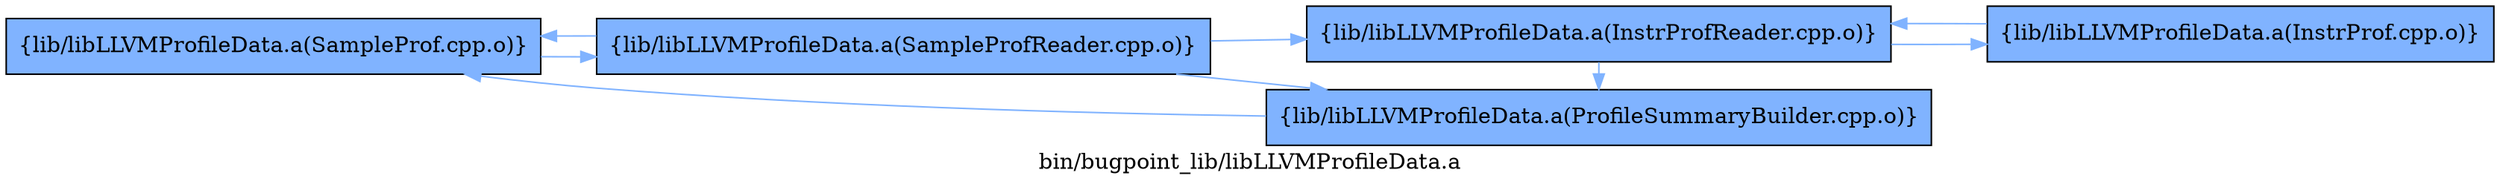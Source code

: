 digraph "bin/bugpoint_lib/libLLVMProfileData.a" {
	label="bin/bugpoint_lib/libLLVMProfileData.a";
	rankdir=LR;
	{ rank=same; Node0x5646d48a00c8;  }
	{ rank=same; Node0x5646d489fdf8;  }
	{ rank=same; Node0x5646d488dc98; Node0x5646d488f0e8;  }

	Node0x5646d48a00c8 [shape=record,shape=box,group=1,style=filled,fillcolor="0.600000 0.5 1",label="{lib/libLLVMProfileData.a(SampleProf.cpp.o)}"];
	Node0x5646d48a00c8 -> Node0x5646d489fdf8[color="0.600000 0.5 1"];
	Node0x5646d489fdf8 [shape=record,shape=box,group=1,style=filled,fillcolor="0.600000 0.5 1",label="{lib/libLLVMProfileData.a(SampleProfReader.cpp.o)}"];
	Node0x5646d489fdf8 -> Node0x5646d488dc98[color="0.600000 0.5 1"];
	Node0x5646d489fdf8 -> Node0x5646d488f0e8[color="0.600000 0.5 1"];
	Node0x5646d489fdf8 -> Node0x5646d48a00c8[color="0.600000 0.5 1"];
	Node0x5646d488ebe8 [shape=record,shape=box,group=1,style=filled,fillcolor="0.600000 0.5 1",label="{lib/libLLVMProfileData.a(InstrProf.cpp.o)}"];
	Node0x5646d488ebe8 -> Node0x5646d488dc98[color="0.600000 0.5 1"];
	Node0x5646d488f0e8 [shape=record,shape=box,group=1,style=filled,fillcolor="0.600000 0.5 1",label="{lib/libLLVMProfileData.a(ProfileSummaryBuilder.cpp.o)}"];
	Node0x5646d488f0e8 -> Node0x5646d48a00c8[color="0.600000 0.5 1"];
	Node0x5646d488dc98 [shape=record,shape=box,group=1,style=filled,fillcolor="0.600000 0.5 1",label="{lib/libLLVMProfileData.a(InstrProfReader.cpp.o)}"];
	Node0x5646d488dc98 -> Node0x5646d488ebe8[color="0.600000 0.5 1"];
	Node0x5646d488dc98 -> Node0x5646d488f0e8[color="0.600000 0.5 1"];
}
